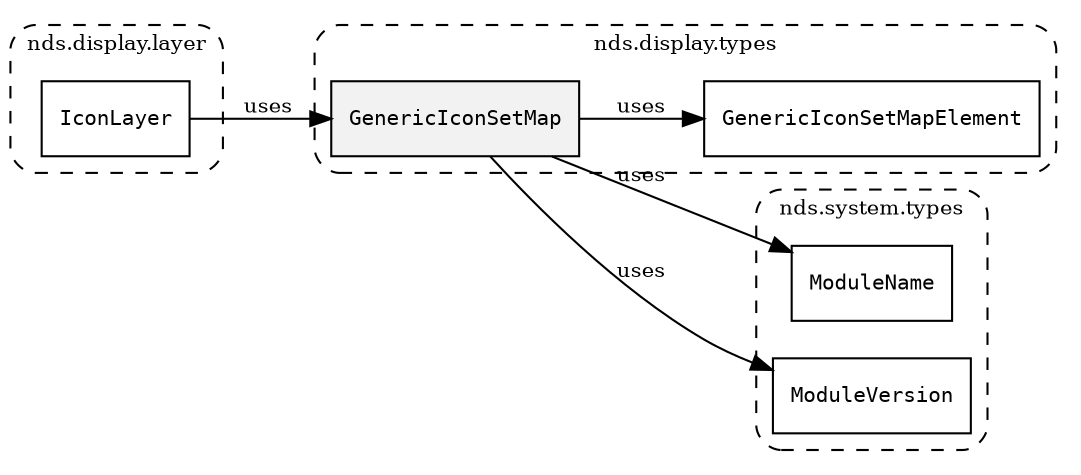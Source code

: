 /**
 * This dot file creates symbol collaboration diagram for GenericIconSetMap.
 */
digraph ZSERIO
{
    node [shape=box, fontsize=10];
    rankdir="LR";
    fontsize=10;
    tooltip="GenericIconSetMap collaboration diagram";

    subgraph "cluster_nds.display.types"
    {
        style="dashed, rounded";
        label="nds.display.types";
        tooltip="Package nds.display.types";
        href="../../../content/packages/nds.display.types.html#Package-nds-display-types";
        target="_parent";

        "GenericIconSetMap" [style="filled", fillcolor="#0000000D", target="_parent", label=<<font face="monospace"><table align="center" border="0" cellspacing="0" cellpadding="0"><tr><td href="../../../content/packages/nds.display.types.html#Structure-GenericIconSetMap" title="Structure defined in nds.display.types">GenericIconSetMap</td></tr></table></font>>];
        "GenericIconSetMapElement" [target="_parent", label=<<font face="monospace"><table align="center" border="0" cellspacing="0" cellpadding="0"><tr><td href="../../../content/packages/nds.display.types.html#Structure-GenericIconSetMapElement" title="Structure defined in nds.display.types">GenericIconSetMapElement</td></tr></table></font>>];
    }

    subgraph "cluster_nds.system.types"
    {
        style="dashed, rounded";
        label="nds.system.types";
        tooltip="Package nds.system.types";
        href="../../../content/packages/nds.system.types.html#Package-nds-system-types";
        target="_parent";

        "ModuleName" [target="_parent", label=<<font face="monospace"><table align="center" border="0" cellspacing="0" cellpadding="0"><tr><td href="../../../content/packages/nds.system.types.html#Subtype-ModuleName" title="Subtype defined in nds.system.types">ModuleName</td></tr></table></font>>];
        "ModuleVersion" [target="_parent", label=<<font face="monospace"><table align="center" border="0" cellspacing="0" cellpadding="0"><tr><td href="../../../content/packages/nds.system.types.html#Subtype-ModuleVersion" title="Subtype defined in nds.system.types">ModuleVersion</td></tr></table></font>>];
    }

    subgraph "cluster_nds.display.layer"
    {
        style="dashed, rounded";
        label="nds.display.layer";
        tooltip="Package nds.display.layer";
        href="../../../content/packages/nds.display.layer.html#Package-nds-display-layer";
        target="_parent";

        "IconLayer" [target="_parent", label=<<font face="monospace"><table align="center" border="0" cellspacing="0" cellpadding="0"><tr><td href="../../../content/packages/nds.display.layer.html#Structure-IconLayer" title="Structure defined in nds.display.layer">IconLayer</td></tr></table></font>>];
    }

    "GenericIconSetMap" -> "ModuleName" [label="uses", fontsize=10];
    "GenericIconSetMap" -> "ModuleVersion" [label="uses", fontsize=10];
    "GenericIconSetMap" -> "GenericIconSetMapElement" [label="uses", fontsize=10];
    "IconLayer" -> "GenericIconSetMap" [label="uses", fontsize=10];
}
